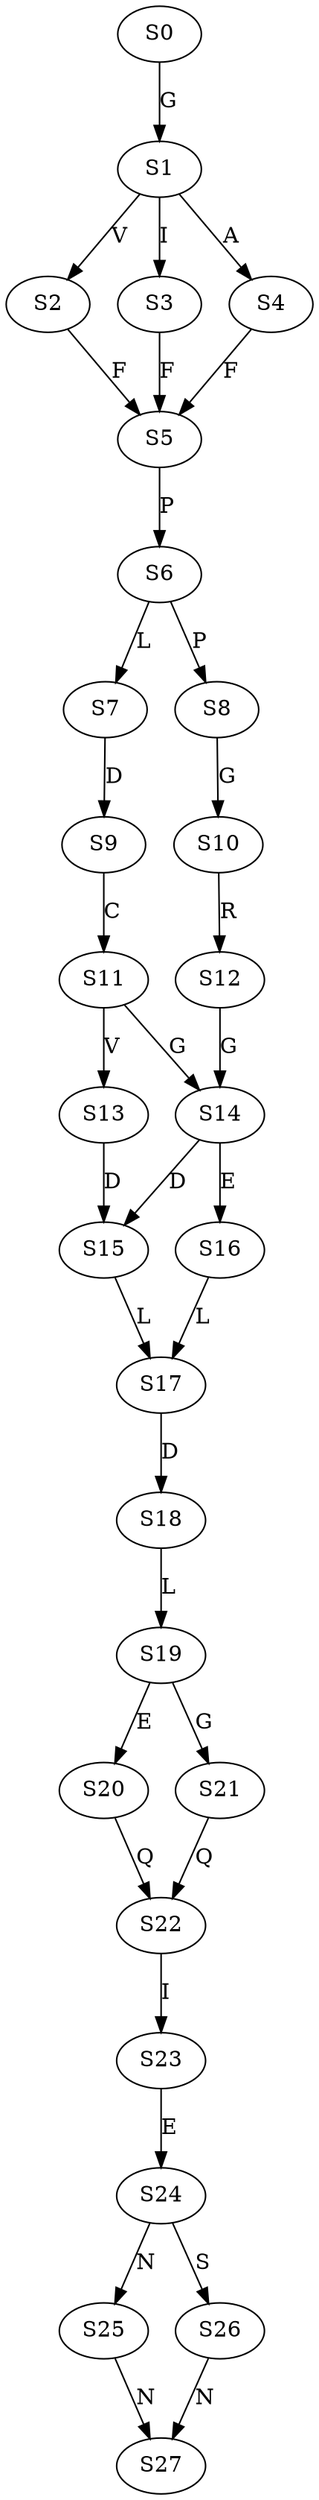 strict digraph  {
	S0 -> S1 [ label = G ];
	S1 -> S2 [ label = V ];
	S1 -> S3 [ label = I ];
	S1 -> S4 [ label = A ];
	S2 -> S5 [ label = F ];
	S3 -> S5 [ label = F ];
	S4 -> S5 [ label = F ];
	S5 -> S6 [ label = P ];
	S6 -> S7 [ label = L ];
	S6 -> S8 [ label = P ];
	S7 -> S9 [ label = D ];
	S8 -> S10 [ label = G ];
	S9 -> S11 [ label = C ];
	S10 -> S12 [ label = R ];
	S11 -> S13 [ label = V ];
	S11 -> S14 [ label = G ];
	S12 -> S14 [ label = G ];
	S13 -> S15 [ label = D ];
	S14 -> S15 [ label = D ];
	S14 -> S16 [ label = E ];
	S15 -> S17 [ label = L ];
	S16 -> S17 [ label = L ];
	S17 -> S18 [ label = D ];
	S18 -> S19 [ label = L ];
	S19 -> S20 [ label = E ];
	S19 -> S21 [ label = G ];
	S20 -> S22 [ label = Q ];
	S21 -> S22 [ label = Q ];
	S22 -> S23 [ label = I ];
	S23 -> S24 [ label = E ];
	S24 -> S25 [ label = N ];
	S24 -> S26 [ label = S ];
	S25 -> S27 [ label = N ];
	S26 -> S27 [ label = N ];
}

